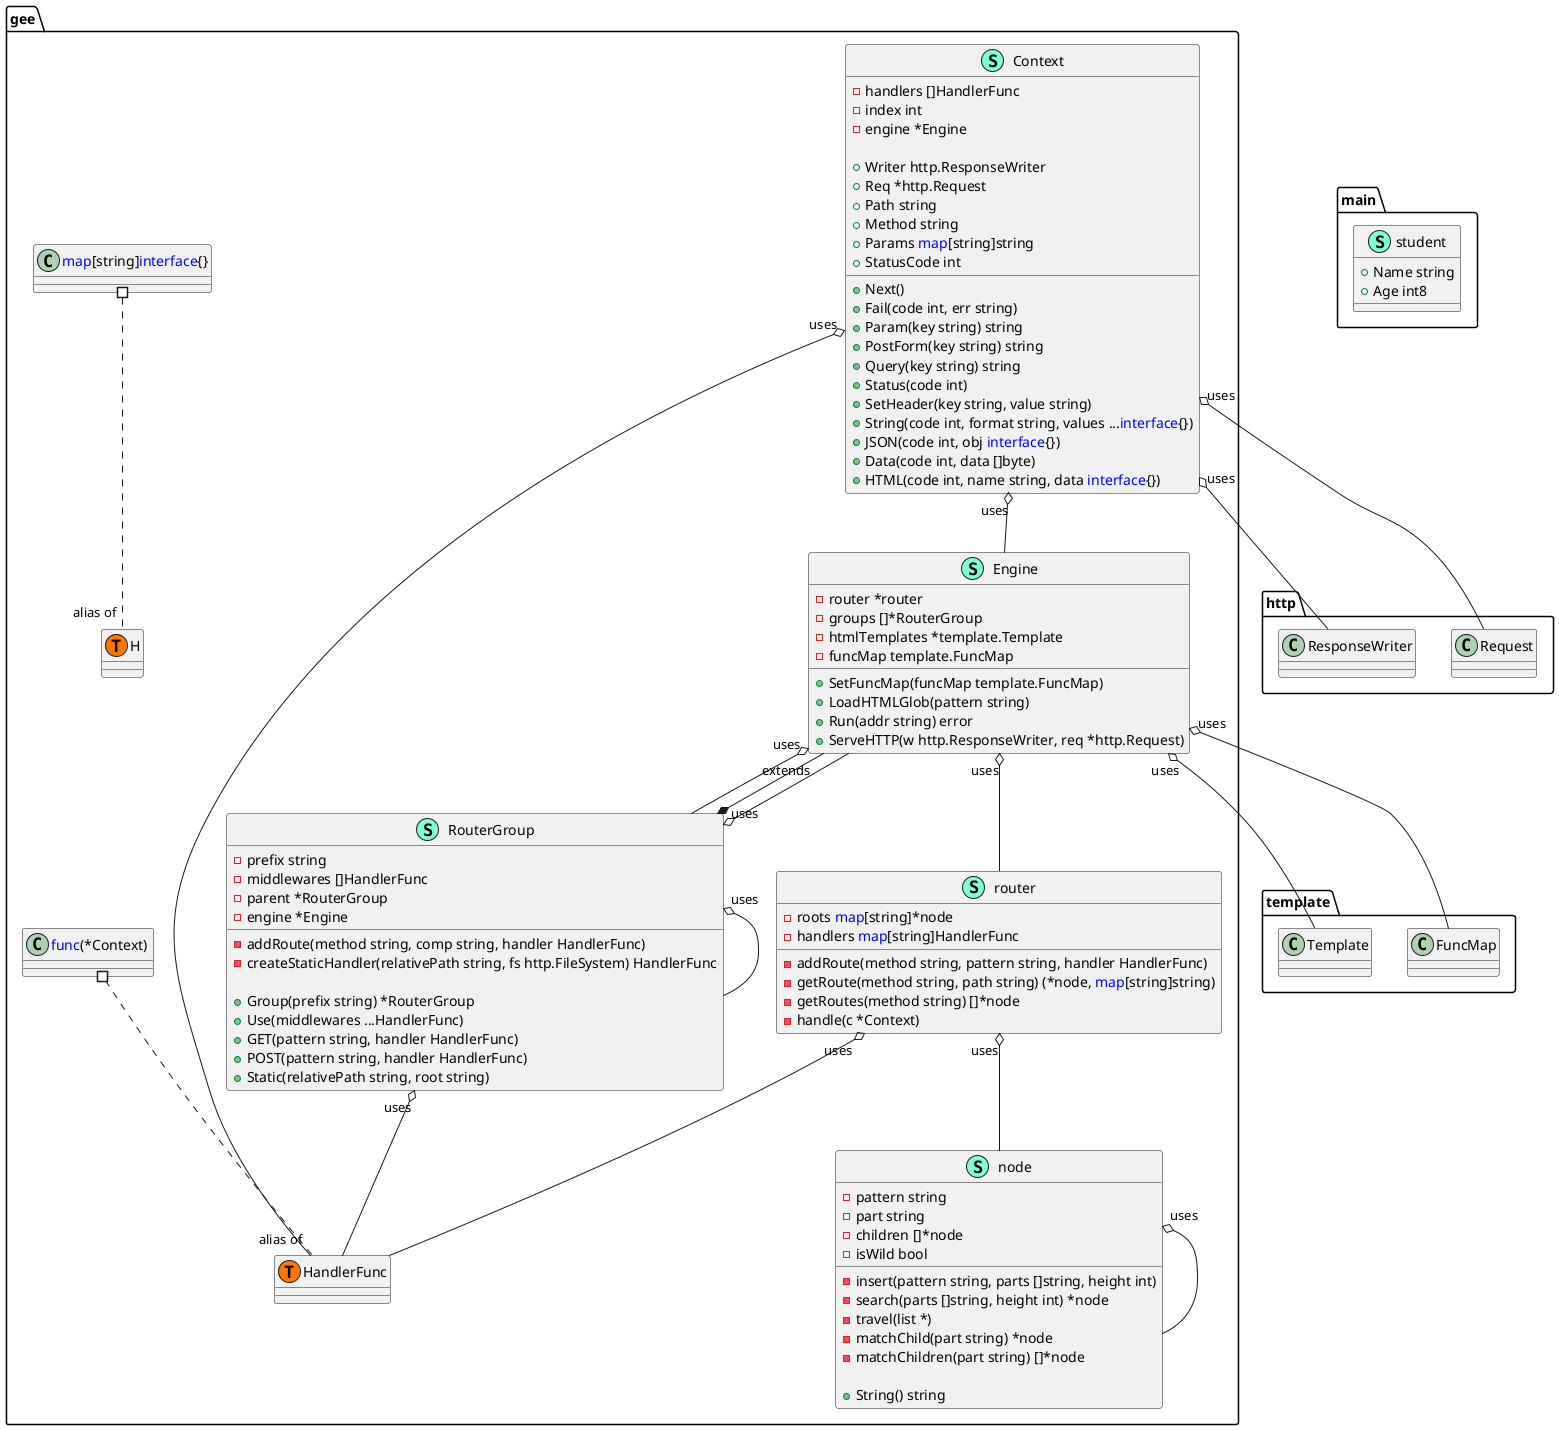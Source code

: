@startuml
namespace gee {
    class Context << (S,Aquamarine) >> {
        - handlers []HandlerFunc
        - index int
        - engine *Engine

        + Writer http.ResponseWriter
        + Req *http.Request
        + Path string
        + Method string
        + Params <font color=blue>map</font>[string]string
        + StatusCode int

        + Next() 
        + Fail(code int, err string) 
        + Param(key string) string
        + PostForm(key string) string
        + Query(key string) string
        + Status(code int) 
        + SetHeader(key string, value string) 
        + String(code int, format string, values ...<font color=blue>interface</font>{}) 
        + JSON(code int, obj <font color=blue>interface</font>{}) 
        + Data(code int, data []byte) 
        + HTML(code int, name string, data <font color=blue>interface</font>{}) 

    }
    class Engine << (S,Aquamarine) >> {
        - router *router
        - groups []*RouterGroup
        - htmlTemplates *template.Template
        - funcMap template.FuncMap

        + SetFuncMap(funcMap template.FuncMap) 
        + LoadHTMLGlob(pattern string) 
        + Run(addr string) error
        + ServeHTTP(w http.ResponseWriter, req *http.Request) 

    }
    class RouterGroup << (S,Aquamarine) >> {
        - prefix string
        - middlewares []HandlerFunc
        - parent *RouterGroup
        - engine *Engine

        - addRoute(method string, comp string, handler HandlerFunc) 
        - createStaticHandler(relativePath string, fs http.FileSystem) HandlerFunc

        + Group(prefix string) *RouterGroup
        + Use(middlewares ...HandlerFunc) 
        + GET(pattern string, handler HandlerFunc) 
        + POST(pattern string, handler HandlerFunc) 
        + Static(relativePath string, root string) 

    }
    class gee.H << (T, #FF7700) >>  {
    }
    class gee.HandlerFunc << (T, #FF7700) >>  {
    }
    class node << (S,Aquamarine) >> {
        - pattern string
        - part string
        - children []*node
        - isWild bool

        - insert(pattern string, parts []string, height int) 
        - search(parts []string, height int) *node
        - travel(list *) 
        - matchChild(part string) *node
        - matchChildren(part string) []*node

        + String() string

    }
    class router << (S,Aquamarine) >> {
        - roots <font color=blue>map</font>[string]*node
        - handlers <font color=blue>map</font>[string]HandlerFunc

        - addRoute(method string, pattern string, handler HandlerFunc) 
        - getRoute(method string, path string) (*node, <font color=blue>map</font>[string]string)
        - getRoutes(method string) []*node
        - handle(c *Context) 

    }
}
"gee.RouterGroup" *-- "extends""gee.Engine"


"gee.Context""uses" o-- "gee.Engine"
"gee.Context""uses" o-- "gee.HandlerFunc"
"gee.Context""uses" o-- "http.Request"
"gee.Context""uses" o-- "http.ResponseWriter"
"gee.Engine""uses" o-- "gee.RouterGroup"
"gee.Engine""uses" o-- "gee.router"
"gee.Engine""uses" o-- "template.FuncMap"
"gee.Engine""uses" o-- "template.Template"
"gee.RouterGroup""uses" o-- "gee.Engine"
"gee.RouterGroup""uses" o-- "gee.HandlerFunc"
"gee.RouterGroup""uses" o-- "gee.RouterGroup"
"gee.node""uses" o-- "gee.node"
"gee.router""uses" o-- "gee.HandlerFunc"
"gee.router""uses" o-- "gee.node"

namespace main {
    class student << (S,Aquamarine) >> {
        + Name string
        + Age int8

    }
}



"gee.<font color=blue>func</font>(*Context) " #.. "alias of""gee.HandlerFunc"
"gee.<font color=blue>map</font>[string]<font color=blue>interface</font>{}" #.. "alias of""gee.H"
@enduml
